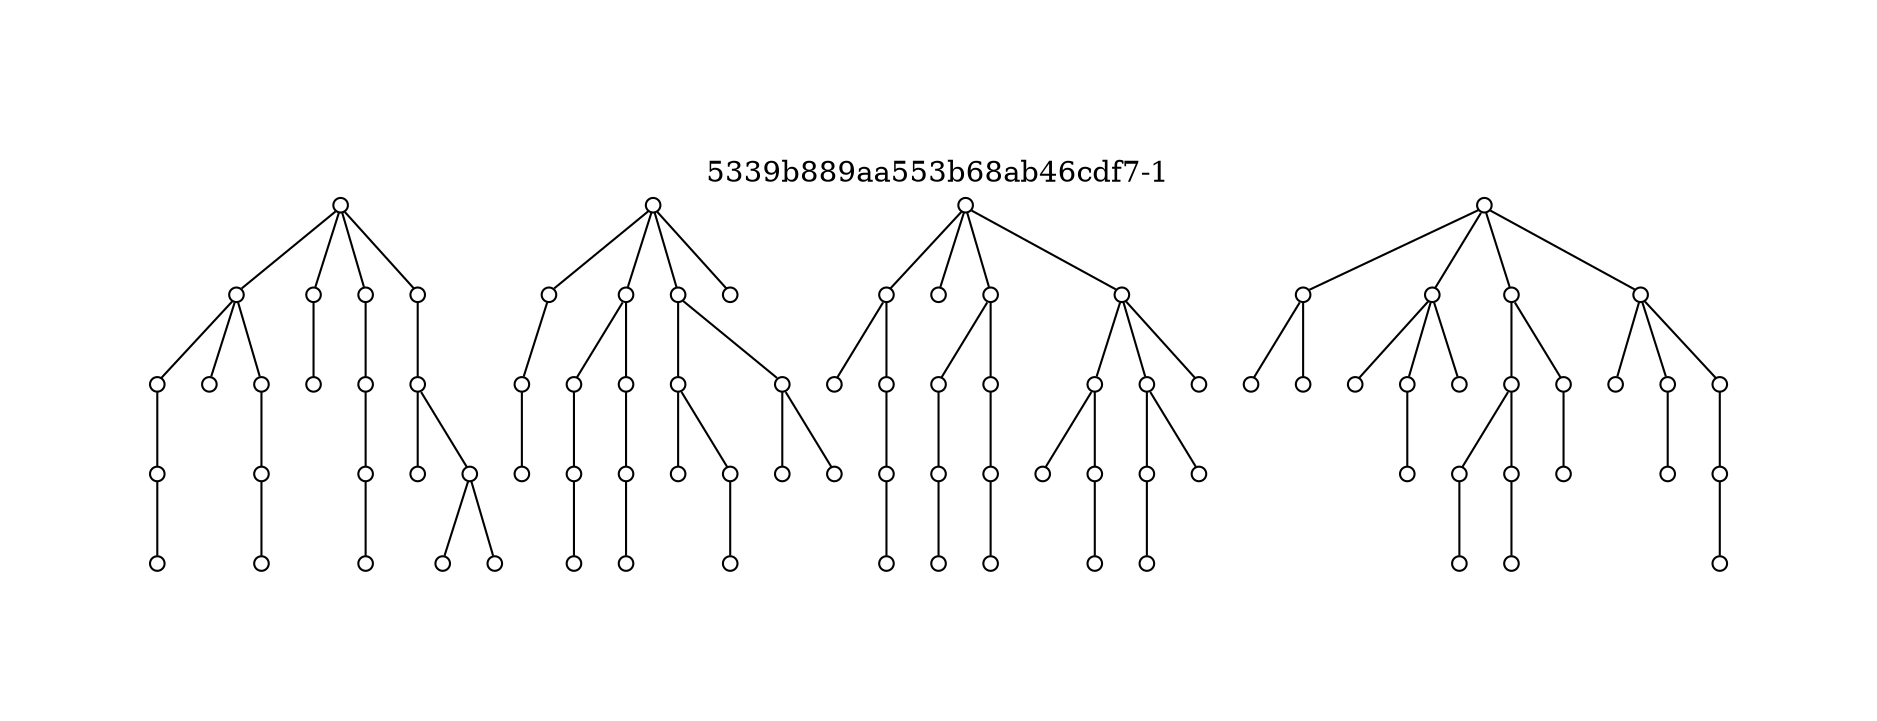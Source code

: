 strict graph "5339b889aa553b68ab46cdf7-1" {
labelloc=t;
ratio=auto;
pad="1.0";
label="5339b889aa553b68ab46cdf7-1";
node [fixedsize=true, width="0.1", shape=circle, height="0.1", label=""];
0;
1;
2;
3;
4;
5;
6;
8;
11;
16;
20;
24;
33;
67;
81;
84;
100;
135;
269;
338;
340;
341;
342;
343;
344;
345;
349;
350;
353;
355;
356;
376;
381;
392;
399;
401;
403;
405;
503;
547;
584;
682;
683;
684;
685;
686;
687;
690;
697;
698;
699;
700;
701;
717;
743;
747;
753;
754;
755;
756;
826;
929;
943;
971;
976;
1023;
1024;
1025;
1026;
1027;
1030;
1031;
1032;
1033;
1034;
1037;
1038;
1040;
1041;
1043;
1064;
1081;
1082;
1085;
1098;
1106;
1259;
1262;
1358;
0 -- 1;
0 -- 2;
1 -- 5;
2 -- 11;
0 -- 3;
3 -- 16;
0 -- 4;
1 -- 6;
1 -- 8;
8 -- 33;
20 -- 81;
4 -- 20;
20 -- 84;
24 -- 100;
5 -- 24;
16 -- 67;
84 -- 340;
84 -- 338;
33 -- 135;
67 -- 269;
341 -- 342;
342 -- 349;
343 -- 353;
341 -- 343;
343 -- 350;
344 -- 356;
344 -- 355;
341 -- 344;
341 -- 345;
349 -- 376;
381 -- 503;
350 -- 381;
353 -- 392;
392 -- 547;
355 -- 399;
355 -- 401;
356 -- 403;
356 -- 405;
401 -- 584;
682 -- 683;
682 -- 684;
682 -- 685;
682 -- 686;
683 -- 687;
690 -- 717;
683 -- 690;
685 -- 697;
697 -- 743;
685 -- 698;
698 -- 747;
699 -- 753;
686 -- 699;
699 -- 754;
686 -- 700;
700 -- 756;
700 -- 755;
686 -- 701;
717 -- 826;
747 -- 943;
743 -- 929;
754 -- 971;
755 -- 976;
1023 -- 1024;
1025 -- 1032;
1025 -- 1033;
1025 -- 1034;
1023 -- 1025;
1026 -- 1037;
1023 -- 1026;
1027 -- 1043;
1027 -- 1041;
1027 -- 1040;
1023 -- 1027;
1024 -- 1030;
1024 -- 1031;
1026 -- 1038;
1033 -- 1064;
1037 -- 1081;
1081 -- 1259;
1037 -- 1082;
1038 -- 1085;
1041 -- 1098;
1043 -- 1106;
1082 -- 1262;
1106 -- 1358;
}
